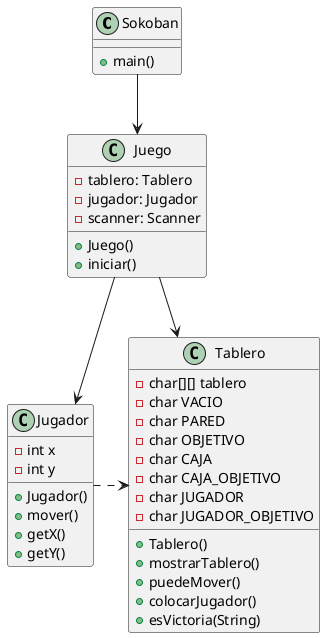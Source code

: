 @startuml
class Sokoban {
    + main()
}
class Juego {
    - tablero: Tablero
    - jugador: Jugador
    - scanner: Scanner
    + Juego()
    + iniciar()
}
class Jugador {
    - int x
    - int y
    + Jugador()
    + mover()
    + getX()
    + getY()
}
class Tablero {
    - char[][] tablero
    - char VACIO
    - char PARED
    - char OBJETIVO
    - char CAJA
    - char CAJA_OBJETIVO
    - char JUGADOR
    - char JUGADOR_OBJETIVO
    + Tablero()
    + mostrarTablero()
    + puedeMover()
    + colocarJugador()
    + esVictoria(String)
}

Sokoban --> Juego
Juego --> Jugador
Juego --> Tablero
Jugador .> Tablero
@enduml